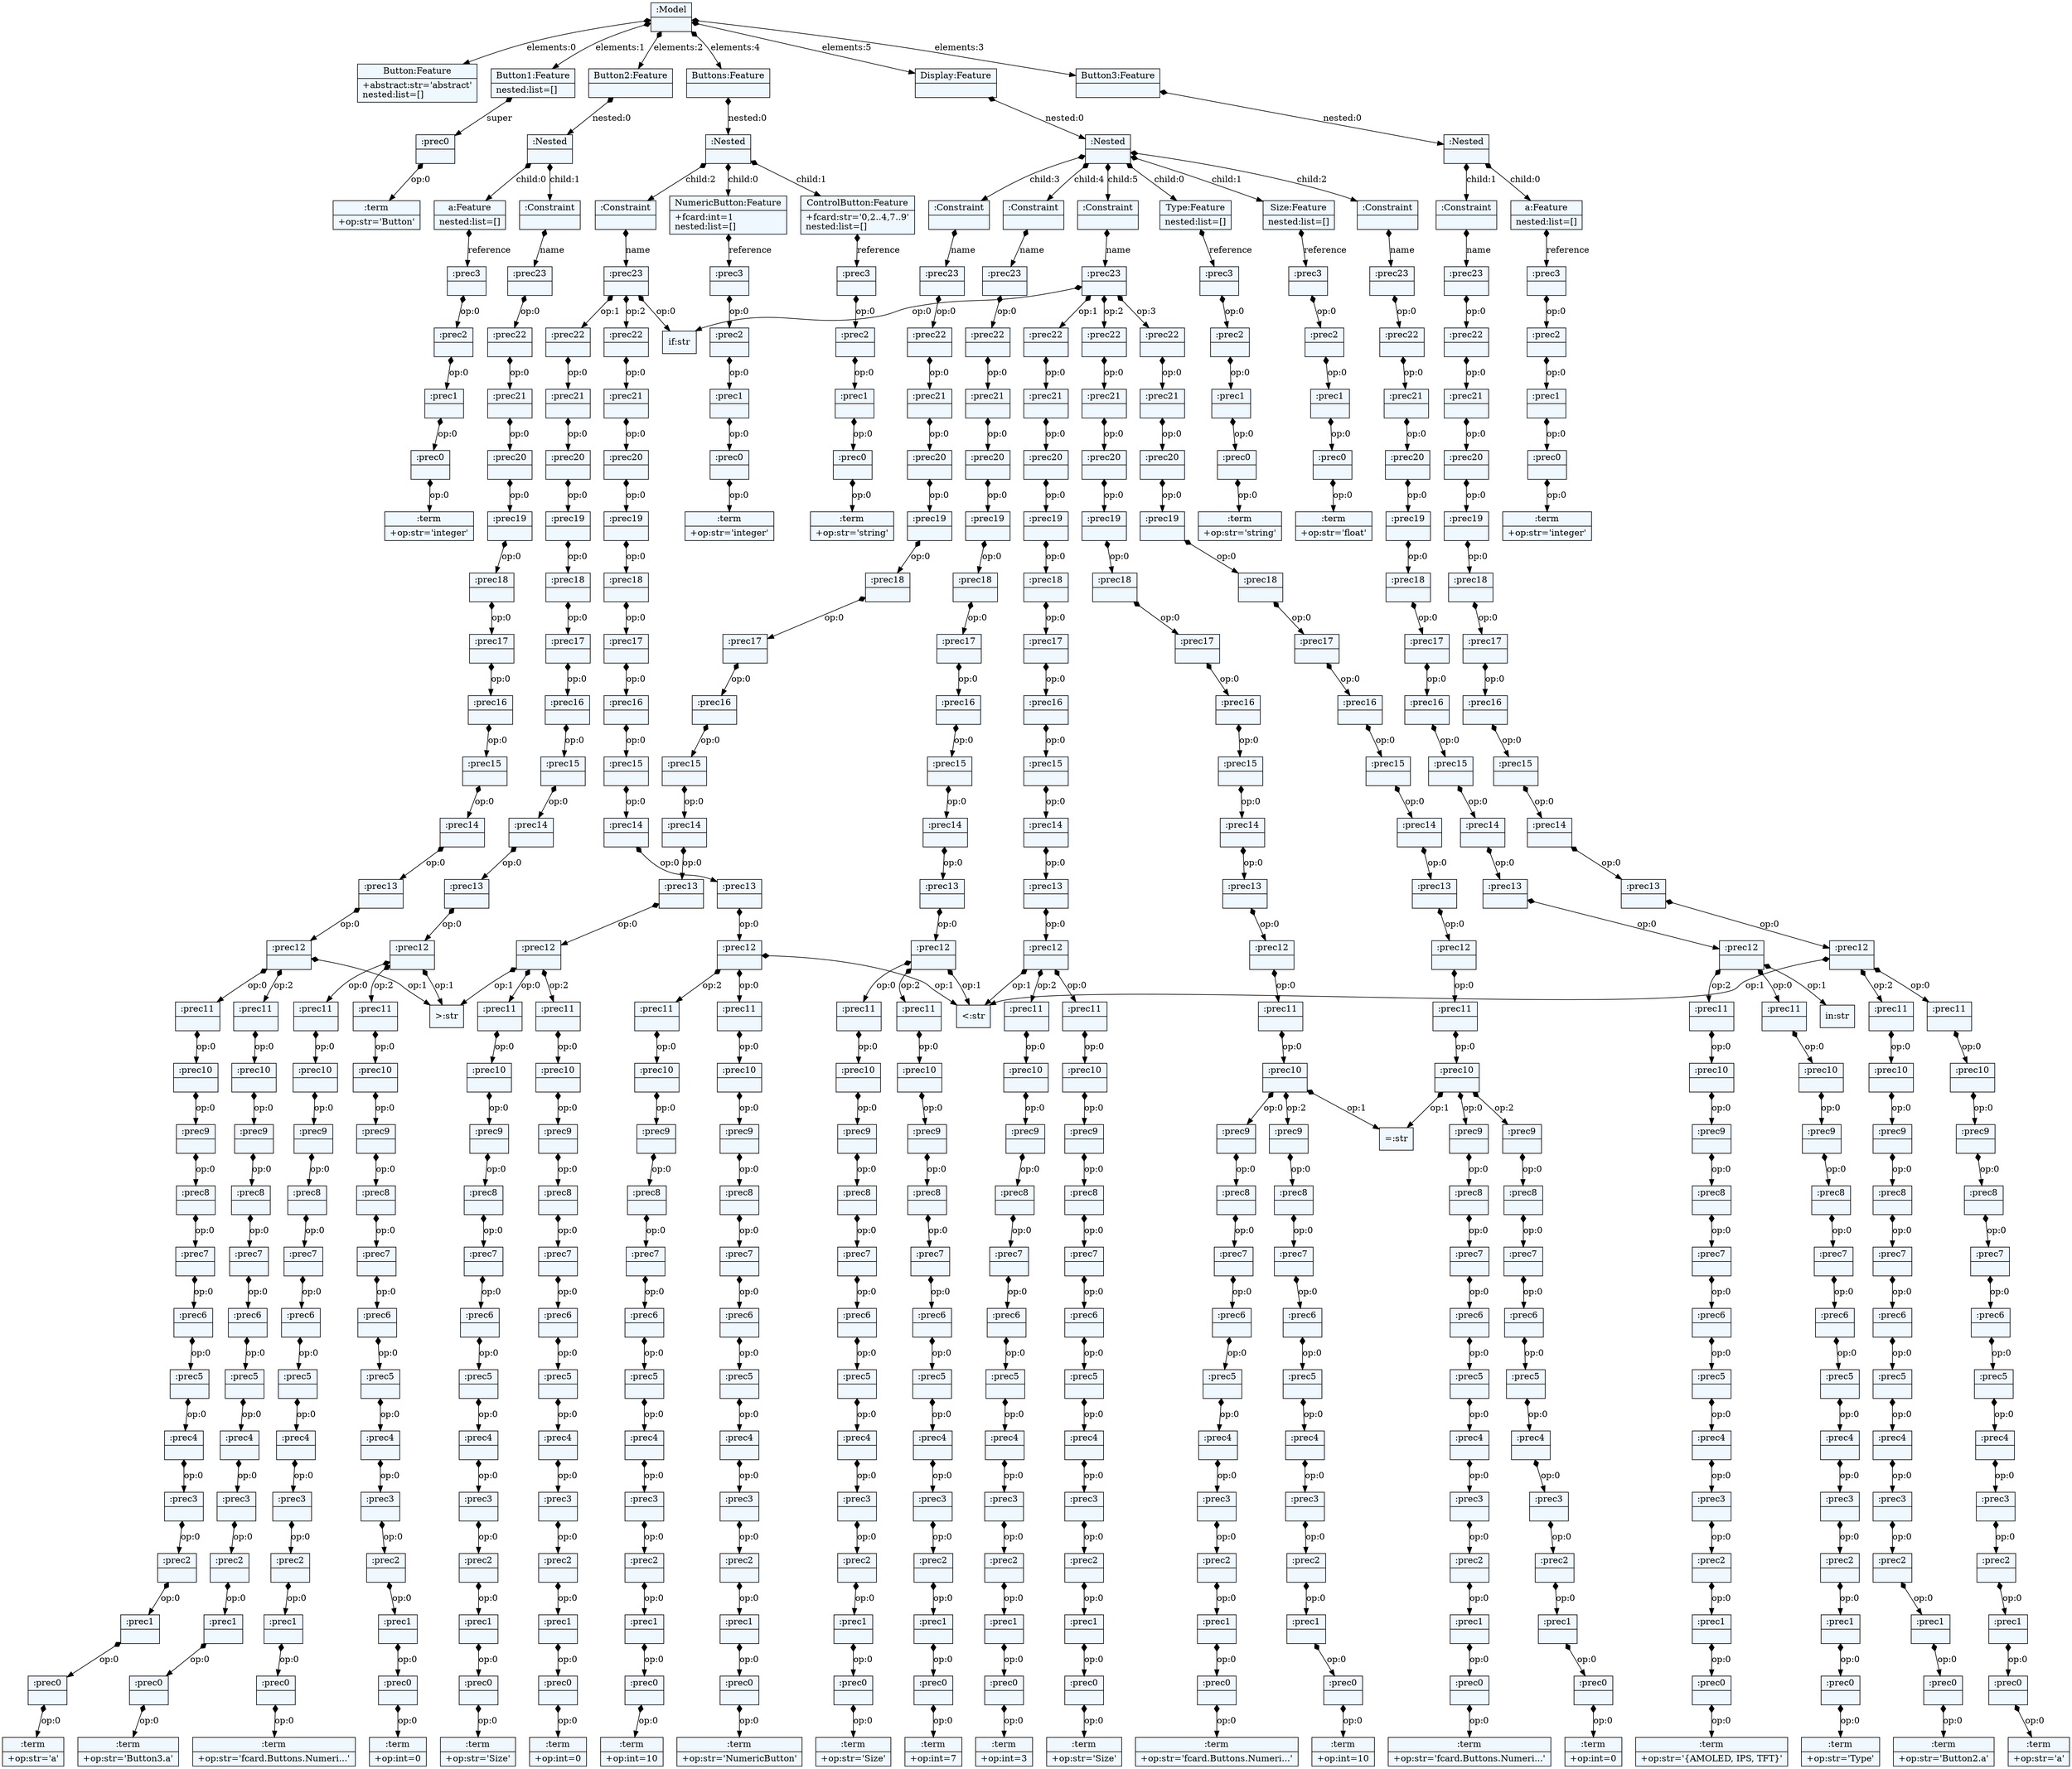 
    digraph textX {
    fontname = "Bitstream Vera Sans"
    fontsize = 8
    node[
        shape=record,
        style=filled,
        fillcolor=aliceblue
    ]
    nodesep = 0.3
    edge[dir=black,arrowtail=empty]


139740123259984 -> 139740123260624 [label="elements:0" arrowtail=diamond dir=both]
139740123260624[label="{Button:Feature|+abstract:str='abstract'\lnested:list=[]\l}"]
139740123259984 -> 139740123259280 [label="elements:1" arrowtail=diamond dir=both]
139740123259280 -> 139740123262480 [label="super" arrowtail=diamond dir=both]
139740123262480 -> 139740123262928 [label="op:0" arrowtail=diamond dir=both]
139740123262928[label="{:term|+op:str='Button'\l}"]
139740123262480[label="{:prec0|}"]
139740123259280[label="{Button1:Feature|nested:list=[]\l}"]
139740123259984 -> 139740123259536 [label="elements:2" arrowtail=diamond dir=both]
139740123259536 -> 139739897199888 [label="nested:0" arrowtail=diamond dir=both]
139739897199888 -> 139739897196816 [label="child:0" arrowtail=diamond dir=both]
139739897196816 -> 139739897198800 [label="reference" arrowtail=diamond dir=both]
139739897198800 -> 139739897198864 [label="op:0" arrowtail=diamond dir=both]
139739897198864 -> 139739897198288 [label="op:0" arrowtail=diamond dir=both]
139739897198288 -> 139739897197712 [label="op:0" arrowtail=diamond dir=both]
139739897197712 -> 139739897199440 [label="op:0" arrowtail=diamond dir=both]
139739897199440[label="{:term|+op:str='integer'\l}"]
139739897197712[label="{:prec0|}"]
139739897198288[label="{:prec1|}"]
139739897198864[label="{:prec2|}"]
139739897198800[label="{:prec3|}"]
139739897196816[label="{a:Feature|nested:list=[]\l}"]
139739897199888 -> 139739897198032 [label="child:1" arrowtail=diamond dir=both]
139739897198032 -> 139739897197136 [label="name" arrowtail=diamond dir=both]
139739897197136 -> 139739897198992 [label="op:0" arrowtail=diamond dir=both]
139739897198992 -> 139739897198736 [label="op:0" arrowtail=diamond dir=both]
139739897198736 -> 139739908279632 [label="op:0" arrowtail=diamond dir=both]
139739908279632 -> 139739908276368 [label="op:0" arrowtail=diamond dir=both]
139739908276368 -> 139740123859088 [label="op:0" arrowtail=diamond dir=both]
139740123859088 -> 139740123858832 [label="op:0" arrowtail=diamond dir=both]
139740123858832 -> 139740123269264 [label="op:0" arrowtail=diamond dir=both]
139740123269264 -> 139739898520976 [label="op:0" arrowtail=diamond dir=both]
139739898520976 -> 139739898889232 [label="op:0" arrowtail=diamond dir=both]
139739898889232 -> 139739897482448 [label="op:0" arrowtail=diamond dir=both]
139739897482448 -> 139739897649296 [label="op:0" arrowtail=diamond dir=both]
139739897649296 -> 139740123386512 [label="op:0" arrowtail=diamond dir=both]
139740123386512 -> 139740122840336 [label="op:0" arrowtail=diamond dir=both]
139740122840336 -> 139740122837968 [label="op:0" arrowtail=diamond dir=both]
139740122837968 -> 139740122840784 [label="op:0" arrowtail=diamond dir=both]
139740122840784 -> 139740123330896 [label="op:0" arrowtail=diamond dir=both]
139740123330896 -> 139739899091472 [label="op:0" arrowtail=diamond dir=both]
139739899091472 -> 139739899089104 [label="op:0" arrowtail=diamond dir=both]
139739899089104 -> 139740123078288 [label="op:0" arrowtail=diamond dir=both]
139740123078288 -> 139740123077840 [label="op:0" arrowtail=diamond dir=both]
139740123077840 -> 139740123076112 [label="op:0" arrowtail=diamond dir=both]
139740123076112 -> 139740123111376 [label="op:0" arrowtail=diamond dir=both]
139740123111376 -> 139740123492432 [label="op:0" arrowtail=diamond dir=both]
139740123492432 -> 139740123493008 [label="op:0" arrowtail=diamond dir=both]
139740123493008[label="{:term|+op:str='a'\l}"]
139740123492432[label="{:prec0|}"]
139740123111376[label="{:prec1|}"]
139740123076112[label="{:prec2|}"]
139740123077840[label="{:prec3|}"]
139740123078288[label="{:prec4|}"]
139739899089104[label="{:prec5|}"]
139739899091472[label="{:prec6|}"]
139740123330896[label="{:prec7|}"]
139740122840784[label="{:prec8|}"]
139740122837968[label="{:prec9|}"]
139740122840336[label="{:prec10|}"]
139740123386512[label="{:prec11|}"]
139739897649296 -> ">:str" [label="op:1" arrowtail=diamond dir=both]
139739897649296 -> 139740123389648 [label="op:2" arrowtail=diamond dir=both]
139740123389648 -> 139740122838736 [label="op:0" arrowtail=diamond dir=both]
139740122838736 -> 139739908308496 [label="op:0" arrowtail=diamond dir=both]
139739908308496 -> 139739898601040 [label="op:0" arrowtail=diamond dir=both]
139739898601040 -> 139739899091024 [label="op:0" arrowtail=diamond dir=both]
139739899091024 -> 139740123075216 [label="op:0" arrowtail=diamond dir=both]
139740123075216 -> 139740123108560 [label="op:0" arrowtail=diamond dir=both]
139740123108560 -> 139740123110672 [label="op:0" arrowtail=diamond dir=both]
139740123110672 -> 139740123493328 [label="op:0" arrowtail=diamond dir=both]
139740123493328 -> 139740123028944 [label="op:0" arrowtail=diamond dir=both]
139740123028944 -> 139740123027600 [label="op:0" arrowtail=diamond dir=both]
139740123027600 -> 139740123448272 [label="op:0" arrowtail=diamond dir=both]
139740123448272 -> 139740123449680 [label="op:0" arrowtail=diamond dir=both]
139740123449680[label="{:term|+op:str='Button3.a'\l}"]
139740123448272[label="{:prec0|}"]
139740123027600[label="{:prec1|}"]
139740123028944[label="{:prec2|}"]
139740123493328[label="{:prec3|}"]
139740123110672[label="{:prec4|}"]
139740123108560[label="{:prec5|}"]
139740123075216[label="{:prec6|}"]
139739899091024[label="{:prec7|}"]
139739898601040[label="{:prec8|}"]
139739908308496[label="{:prec9|}"]
139740122838736[label="{:prec10|}"]
139740123389648[label="{:prec11|}"]
139739897649296[label="{:prec12|}"]
139739897482448[label="{:prec13|}"]
139739898889232[label="{:prec14|}"]
139739898520976[label="{:prec15|}"]
139740123269264[label="{:prec16|}"]
139740123858832[label="{:prec17|}"]
139740123859088[label="{:prec18|}"]
139739908276368[label="{:prec19|}"]
139739908279632[label="{:prec20|}"]
139739897198736[label="{:prec21|}"]
139739897198992[label="{:prec22|}"]
139739897197136[label="{:prec23|}"]
139739897198032[label="{:Constraint|}"]
139739897199888[label="{:Nested|}"]
139740123259536[label="{Button2:Feature|}"]
139740123259984 -> 139740123260880 [label="elements:3" arrowtail=diamond dir=both]
139740123260880 -> 139739908277008 [label="nested:0" arrowtail=diamond dir=both]
139739908277008 -> 139740123859216 [label="child:0" arrowtail=diamond dir=both]
139740123859216 -> 139739898519760 [label="reference" arrowtail=diamond dir=both]
139739898519760 -> 139739898888976 [label="op:0" arrowtail=diamond dir=both]
139739898888976 -> 139739898107984 [label="op:0" arrowtail=diamond dir=both]
139739898107984 -> 139740122837136 [label="op:0" arrowtail=diamond dir=both]
139740122837136 -> 139740122839760 [label="op:0" arrowtail=diamond dir=both]
139740122839760[label="{:term|+op:str='integer'\l}"]
139740122837136[label="{:prec0|}"]
139739898107984[label="{:prec1|}"]
139739898888976[label="{:prec2|}"]
139739898519760[label="{:prec3|}"]
139740123859216[label="{a:Feature|nested:list=[]\l}"]
139739908277008 -> 139740123859664 [label="child:1" arrowtail=diamond dir=both]
139740123859664 -> 139739912587728 [label="name" arrowtail=diamond dir=both]
139739912587728 -> 139739908624208 [label="op:0" arrowtail=diamond dir=both]
139739908624208 -> 139739908307664 [label="op:0" arrowtail=diamond dir=both]
139739908307664 -> 139739899091536 [label="op:0" arrowtail=diamond dir=both]
139739899091536 -> 139740123078160 [label="op:0" arrowtail=diamond dir=both]
139740123078160 -> 139740123075664 [label="op:0" arrowtail=diamond dir=both]
139740123075664 -> 139739897199056 [label="op:0" arrowtail=diamond dir=both]
139739897199056 -> 139739897197456 [label="op:0" arrowtail=diamond dir=both]
139739897197456 -> 139739897200144 [label="op:0" arrowtail=diamond dir=both]
139739897200144 -> 139739897199632 [label="op:0" arrowtail=diamond dir=both]
139739897199632 -> 139740123496272 [label="op:0" arrowtail=diamond dir=both]
139740123496272 -> 139740123026960 [label="op:0" arrowtail=diamond dir=both]
139740123026960 -> 139740123447888 [label="op:0" arrowtail=diamond dir=both]
139740123447888 -> 139740123449488 [label="op:0" arrowtail=diamond dir=both]
139740123449488 -> 139740123450000 [label="op:0" arrowtail=diamond dir=both]
139740123450000 -> 139740123542800 [label="op:0" arrowtail=diamond dir=both]
139740123542800 -> 139740123543376 [label="op:0" arrowtail=diamond dir=both]
139740123543376 -> 139739897424336 [label="op:0" arrowtail=diamond dir=both]
139739897424336 -> 139739898289680 [label="op:0" arrowtail=diamond dir=both]
139739898289680 -> 139740123518160 [label="op:0" arrowtail=diamond dir=both]
139740123518160 -> 139740123520208 [label="op:0" arrowtail=diamond dir=both]
139740123520208 -> 139739897394320 [label="op:0" arrowtail=diamond dir=both]
139739897394320 -> 139739908150672 [label="op:0" arrowtail=diamond dir=both]
139739908150672 -> 139739908152784 [label="op:0" arrowtail=diamond dir=both]
139739908152784 -> 139739896925392 [label="op:0" arrowtail=diamond dir=both]
139739896925392[label="{:term|+op:str='a'\l}"]
139739908152784[label="{:prec0|}"]
139739908150672[label="{:prec1|}"]
139739897394320[label="{:prec2|}"]
139740123520208[label="{:prec3|}"]
139740123518160[label="{:prec4|}"]
139739898289680[label="{:prec5|}"]
139739897424336[label="{:prec6|}"]
139740123543376[label="{:prec7|}"]
139740123542800[label="{:prec8|}"]
139740123450000[label="{:prec9|}"]
139740123449488[label="{:prec10|}"]
139740123447888[label="{:prec11|}"]
139740123026960 -> "<:str" [label="op:1" arrowtail=diamond dir=both]
139740123026960 -> 139740123449040 [label="op:2" arrowtail=diamond dir=both]
139740123449040 -> 139740123449296 [label="op:0" arrowtail=diamond dir=both]
139740123449296 -> 139740123542032 [label="op:0" arrowtail=diamond dir=both]
139740123542032 -> 139739897423824 [label="op:0" arrowtail=diamond dir=both]
139739897423824 -> 139740123519952 [label="op:0" arrowtail=diamond dir=both]
139740123519952 -> 139740123520592 [label="op:0" arrowtail=diamond dir=both]
139740123520592 -> 139739897395920 [label="op:0" arrowtail=diamond dir=both]
139739897395920 -> 139739908150928 [label="op:0" arrowtail=diamond dir=both]
139739908150928 -> 139739896924560 [label="op:0" arrowtail=diamond dir=both]
139739896924560 -> 139739896925584 [label="op:0" arrowtail=diamond dir=both]
139739896925584 -> 139739896924304 [label="op:0" arrowtail=diamond dir=both]
139739896924304 -> 139739896922512 [label="op:0" arrowtail=diamond dir=both]
139739896922512 -> 139740123736976 [label="op:0" arrowtail=diamond dir=both]
139740123736976[label="{:term|+op:str='Button2.a'\l}"]
139739896922512[label="{:prec0|}"]
139739896924304[label="{:prec1|}"]
139739896925584[label="{:prec2|}"]
139739896924560[label="{:prec3|}"]
139739908150928[label="{:prec4|}"]
139739897395920[label="{:prec5|}"]
139740123520592[label="{:prec6|}"]
139740123519952[label="{:prec7|}"]
139739897423824[label="{:prec8|}"]
139740123542032[label="{:prec9|}"]
139740123449296[label="{:prec10|}"]
139740123449040[label="{:prec11|}"]
139740123026960[label="{:prec12|}"]
139740123496272[label="{:prec13|}"]
139739897199632[label="{:prec14|}"]
139739897200144[label="{:prec15|}"]
139739897197456[label="{:prec16|}"]
139739897199056[label="{:prec17|}"]
139740123075664[label="{:prec18|}"]
139740123078160[label="{:prec19|}"]
139739899091536[label="{:prec20|}"]
139739908307664[label="{:prec21|}"]
139739908624208[label="{:prec22|}"]
139739912587728[label="{:prec23|}"]
139740123859664[label="{:Constraint|}"]
139739908277008[label="{:Nested|}"]
139740123260880[label="{Button3:Feature|}"]
139740123259984 -> 139739908277456 [label="elements:4" arrowtail=diamond dir=both]
139739908277456 -> 139740123860624 [label="nested:0" arrowtail=diamond dir=both]
139740123860624 -> 139739897479952 [label="child:0" arrowtail=diamond dir=both]
139739897479952 -> 139739897378576 [label="reference" arrowtail=diamond dir=both]
139739897378576 -> 139739908912912 [label="op:0" arrowtail=diamond dir=both]
139739908912912 -> 139740123108432 [label="op:0" arrowtail=diamond dir=both]
139740123108432 -> 139739897199568 [label="op:0" arrowtail=diamond dir=both]
139739897199568 -> 139739897200080 [label="op:0" arrowtail=diamond dir=both]
139739897200080[label="{:term|+op:str='integer'\l}"]
139739897199568[label="{:prec0|}"]
139740123108432[label="{:prec1|}"]
139739908912912[label="{:prec2|}"]
139739897378576[label="{:prec3|}"]
139739897479952[label="{NumericButton:Feature|+fcard:int=1\lnested:list=[]\l}"]
139740123860624 -> 139740122840912 [label="child:1" arrowtail=diamond dir=both]
139740122840912 -> 139740123074768 [label="reference" arrowtail=diamond dir=both]
139740123074768 -> 139740123331792 [label="op:0" arrowtail=diamond dir=both]
139740123331792 -> 139739897200208 [label="op:0" arrowtail=diamond dir=both]
139739897200208 -> 139739897198224 [label="op:0" arrowtail=diamond dir=both]
139739897198224 -> 139740123495312 [label="op:0" arrowtail=diamond dir=both]
139740123495312[label="{:term|+op:str='string'\l}"]
139739897198224[label="{:prec0|}"]
139739897200208[label="{:prec1|}"]
139740123331792[label="{:prec2|}"]
139740123074768[label="{:prec3|}"]
139740122840912[label="{ControlButton:Feature|+fcard:str='0,2..4,7..9'\lnested:list=[]\l}"]
139740123860624 -> 139740122839632 [label="child:2" arrowtail=diamond dir=both]
139740122839632 -> 139739897199184 [label="name" arrowtail=diamond dir=both]
139739897199184 -> "if:str" [label="op:0" arrowtail=diamond dir=both]
139739897199184 -> 139740123026512 [label="op:1" arrowtail=diamond dir=both]
139740123026512 -> 139740123449232 [label="op:0" arrowtail=diamond dir=both]
139740123449232 -> 139740123541712 [label="op:0" arrowtail=diamond dir=both]
139740123541712 -> 139740123545104 [label="op:0" arrowtail=diamond dir=both]
139740123545104 -> 139740123517520 [label="op:0" arrowtail=diamond dir=both]
139740123517520 -> 139740123823248 [label="op:0" arrowtail=diamond dir=both]
139740123823248 -> 139739908152400 [label="op:0" arrowtail=diamond dir=both]
139739908152400 -> 139739896925072 [label="op:0" arrowtail=diamond dir=both]
139739896925072 -> 139739896923536 [label="op:0" arrowtail=diamond dir=both]
139739896923536 -> 139740123735184 [label="op:0" arrowtail=diamond dir=both]
139740123735184 -> 139740123737808 [label="op:0" arrowtail=diamond dir=both]
139740123737808 -> 139740123737296 [label="op:0" arrowtail=diamond dir=both]
139740123737296 -> 139740123737488 [label="op:0" arrowtail=diamond dir=both]
139740123737488 -> 139739897459152 [label="op:0" arrowtail=diamond dir=both]
139739897459152 -> 139739897217680 [label="op:0" arrowtail=diamond dir=both]
139739897217680 -> 139739897220496 [label="op:0" arrowtail=diamond dir=both]
139739897220496 -> 139739897218768 [label="op:0" arrowtail=diamond dir=both]
139739897218768 -> 139739897218320 [label="op:0" arrowtail=diamond dir=both]
139739897218320 -> 139740123438224 [label="op:0" arrowtail=diamond dir=both]
139740123438224 -> 139740123438928 [label="op:0" arrowtail=diamond dir=both]
139740123438928 -> 139740123435088 [label="op:0" arrowtail=diamond dir=both]
139740123435088 -> 139740123435344 [label="op:0" arrowtail=diamond dir=both]
139740123435344 -> 139739897282448 [label="op:0" arrowtail=diamond dir=both]
139739897282448 -> 139739897281168 [label="op:0" arrowtail=diamond dir=both]
139739897281168[label="{:term|+op:str='fcard.Buttons.Numeri...'\l}"]
139739897282448[label="{:prec0|}"]
139740123435344[label="{:prec1|}"]
139740123435088[label="{:prec2|}"]
139740123438928[label="{:prec3|}"]
139740123438224[label="{:prec4|}"]
139739897218320[label="{:prec5|}"]
139739897218768[label="{:prec6|}"]
139739897220496[label="{:prec7|}"]
139739897217680[label="{:prec8|}"]
139739897459152[label="{:prec9|}"]
139740123737488[label="{:prec10|}"]
139740123737296[label="{:prec11|}"]
139740123737808 -> ">:str" [label="op:1" arrowtail=diamond dir=both]
139740123737808 -> 139740123738064 [label="op:2" arrowtail=diamond dir=both]
139740123738064 -> 139739897461648 [label="op:0" arrowtail=diamond dir=both]
139739897461648 -> 139739897218256 [label="op:0" arrowtail=diamond dir=both]
139739897218256 -> 139739897219984 [label="op:0" arrowtail=diamond dir=both]
139739897219984 -> 139739897219792 [label="op:0" arrowtail=diamond dir=both]
139739897219792 -> 139740123437904 [label="op:0" arrowtail=diamond dir=both]
139740123437904 -> 139740123438544 [label="op:0" arrowtail=diamond dir=both]
139740123438544 -> 139740122851472 [label="op:0" arrowtail=diamond dir=both]
139740122851472 -> 139739897281488 [label="op:0" arrowtail=diamond dir=both]
139739897281488 -> 139740123247184 [label="op:0" arrowtail=diamond dir=both]
139740123247184 -> 139740123248208 [label="op:0" arrowtail=diamond dir=both]
139740123248208 -> 139739897135248 [label="op:0" arrowtail=diamond dir=both]
139739897135248 -> 139739897135696 [label="op:0" arrowtail=diamond dir=both]
139739897135696[label="{:term|+op:int=0\l}"]
139739897135248[label="{:prec0|}"]
139740123248208[label="{:prec1|}"]
139740123247184[label="{:prec2|}"]
139739897281488[label="{:prec3|}"]
139740122851472[label="{:prec4|}"]
139740123438544[label="{:prec5|}"]
139740123437904[label="{:prec6|}"]
139739897219792[label="{:prec7|}"]
139739897219984[label="{:prec8|}"]
139739897218256[label="{:prec9|}"]
139739897461648[label="{:prec10|}"]
139740123738064[label="{:prec11|}"]
139740123737808[label="{:prec12|}"]
139740123735184[label="{:prec13|}"]
139739896923536[label="{:prec14|}"]
139739896925072[label="{:prec15|}"]
139739908152400[label="{:prec16|}"]
139740123823248[label="{:prec17|}"]
139740123517520[label="{:prec18|}"]
139740123545104[label="{:prec19|}"]
139740123541712[label="{:prec20|}"]
139740123449232[label="{:prec21|}"]
139740123026512[label="{:prec22|}"]
139739897199184 -> 139739899090768 [label="op:2" arrowtail=diamond dir=both]
139739899090768 -> 139740123544464 [label="op:0" arrowtail=diamond dir=both]
139740123544464 -> 139739898288912 [label="op:0" arrowtail=diamond dir=both]
139739898288912 -> 139739908149840 [label="op:0" arrowtail=diamond dir=both]
139739908149840 -> 139739896922640 [label="op:0" arrowtail=diamond dir=both]
139739896922640 -> 139739896924368 [label="op:0" arrowtail=diamond dir=both]
139739896924368 -> 139740123735440 [label="op:0" arrowtail=diamond dir=both]
139740123735440 -> 139740123737424 [label="op:0" arrowtail=diamond dir=both]
139740123737424 -> 139739897462352 [label="op:0" arrowtail=diamond dir=both]
139739897462352 -> 139739897220304 [label="op:0" arrowtail=diamond dir=both]
139739897220304 -> 139740123437968 [label="op:0" arrowtail=diamond dir=both]
139740123437968 -> 139740123437840 [label="op:0" arrowtail=diamond dir=both]
139740123437840 -> 139739897280976 [label="op:0" arrowtail=diamond dir=both]
139739897280976 -> 139739897278544 [label="op:0" arrowtail=diamond dir=both]
139739897278544 -> 139740123250000 [label="op:0" arrowtail=diamond dir=both]
139740123250000 -> 139739897135632 [label="op:0" arrowtail=diamond dir=both]
139739897135632 -> 139739897135952 [label="op:0" arrowtail=diamond dir=both]
139739897135952 -> 139739897136080 [label="op:0" arrowtail=diamond dir=both]
139739897136080 -> 139739897136272 [label="op:0" arrowtail=diamond dir=both]
139739897136272 -> 139739897136464 [label="op:0" arrowtail=diamond dir=both]
139739897136464 -> 139739897136656 [label="op:0" arrowtail=diamond dir=both]
139739897136656 -> 139739897136848 [label="op:0" arrowtail=diamond dir=both]
139739897136848 -> 139739897137040 [label="op:0" arrowtail=diamond dir=both]
139739897137040 -> 139739897137232 [label="op:0" arrowtail=diamond dir=both]
139739897137232[label="{:term|+op:str='NumericButton'\l}"]
139739897137040[label="{:prec0|}"]
139739897136848[label="{:prec1|}"]
139739897136656[label="{:prec2|}"]
139739897136464[label="{:prec3|}"]
139739897136272[label="{:prec4|}"]
139739897136080[label="{:prec5|}"]
139739897135952[label="{:prec6|}"]
139739897135632[label="{:prec7|}"]
139740123250000[label="{:prec8|}"]
139739897278544[label="{:prec9|}"]
139739897280976[label="{:prec10|}"]
139740123437840[label="{:prec11|}"]
139740123437968 -> "<:str" [label="op:1" arrowtail=diamond dir=both]
139740123437968 -> 139740122852240 [label="op:2" arrowtail=diamond dir=both]
139740122852240 -> 139739897280912 [label="op:0" arrowtail=diamond dir=both]
139739897280912 -> 139740123250384 [label="op:0" arrowtail=diamond dir=both]
139740123250384 -> 139739897135824 [label="op:0" arrowtail=diamond dir=both]
139739897135824 -> 139739897136144 [label="op:0" arrowtail=diamond dir=both]
139739897136144 -> 139739897136400 [label="op:0" arrowtail=diamond dir=both]
139739897136400 -> 139739897136720 [label="op:0" arrowtail=diamond dir=both]
139739897136720 -> 139739897136976 [label="op:0" arrowtail=diamond dir=both]
139739897136976 -> 139739897137296 [label="op:0" arrowtail=diamond dir=both]
139739897137296 -> 139739897137424 [label="op:0" arrowtail=diamond dir=both]
139739897137424 -> 139739897137680 [label="op:0" arrowtail=diamond dir=both]
139739897137680 -> 139739897137872 [label="op:0" arrowtail=diamond dir=both]
139739897137872 -> 139739897138064 [label="op:0" arrowtail=diamond dir=both]
139739897138064[label="{:term|+op:int=10\l}"]
139739897137872[label="{:prec0|}"]
139739897137680[label="{:prec1|}"]
139739897137424[label="{:prec2|}"]
139739897137296[label="{:prec3|}"]
139739897136976[label="{:prec4|}"]
139739897136720[label="{:prec5|}"]
139739897136400[label="{:prec6|}"]
139739897136144[label="{:prec7|}"]
139739897135824[label="{:prec8|}"]
139740123250384[label="{:prec9|}"]
139739897280912[label="{:prec10|}"]
139740122852240[label="{:prec11|}"]
139740123437968[label="{:prec12|}"]
139739897220304[label="{:prec13|}"]
139739897462352[label="{:prec14|}"]
139740123737424[label="{:prec15|}"]
139740123735440[label="{:prec16|}"]
139739896924368[label="{:prec17|}"]
139739896922640[label="{:prec18|}"]
139739908149840[label="{:prec19|}"]
139739898288912[label="{:prec20|}"]
139740123544464[label="{:prec21|}"]
139739899090768[label="{:prec22|}"]
139739897199184[label="{:prec23|}"]
139740122839632[label="{:Constraint|}"]
139740123860624[label="{:Nested|}"]
139739908277456[label="{Buttons:Feature|}"]
139740123259984 -> 139740123261392 [label="elements:5" arrowtail=diamond dir=both]
139740123261392 -> 139740123857616 [label="nested:0" arrowtail=diamond dir=both]
139740123857616 -> 139740123448912 [label="child:0" arrowtail=diamond dir=both]
139740123448912 -> 139739898287760 [label="reference" arrowtail=diamond dir=both]
139739898287760 -> 139739908152336 [label="op:0" arrowtail=diamond dir=both]
139739908152336 -> 139739896925136 [label="op:0" arrowtail=diamond dir=both]
139739896925136 -> 139740123735952 [label="op:0" arrowtail=diamond dir=both]
139740123735952 -> 139739897459088 [label="op:0" arrowtail=diamond dir=both]
139739897459088[label="{:term|+op:str='string'\l}"]
139740123735952[label="{:prec0|}"]
139739896925136[label="{:prec1|}"]
139739908152336[label="{:prec2|}"]
139739898287760[label="{:prec3|}"]
139740123448912[label="{Type:Feature|nested:list=[]\l}"]
139740123857616 -> 139740123450704 [label="child:1" arrowtail=diamond dir=both]
139740123450704 -> 139740123495568 [label="reference" arrowtail=diamond dir=both]
139740123495568 -> 139739896922384 [label="op:0" arrowtail=diamond dir=both]
139739896922384 -> 139740123519824 [label="op:0" arrowtail=diamond dir=both]
139740123519824 -> 139739897220176 [label="op:0" arrowtail=diamond dir=both]
139739897220176 -> 139740123438160 [label="op:0" arrowtail=diamond dir=both]
139740123438160[label="{:term|+op:str='float'\l}"]
139739897220176[label="{:prec0|}"]
139740123519824[label="{:prec1|}"]
139739896922384[label="{:prec2|}"]
139740123495568[label="{:prec3|}"]
139740123450704[label="{Size:Feature|nested:list=[]\l}"]
139740123857616 -> 139740123542544 [label="child:2" arrowtail=diamond dir=both]
139740123542544 -> 139739896922768 [label="name" arrowtail=diamond dir=both]
139739896922768 -> 139739897219408 [label="op:0" arrowtail=diamond dir=both]
139739897219408 -> 139740123820880 [label="op:0" arrowtail=diamond dir=both]
139740123820880 -> 139739897279184 [label="op:0" arrowtail=diamond dir=both]
139739897279184 -> 139739897135568 [label="op:0" arrowtail=diamond dir=both]
139739897135568 -> 139739897136016 [label="op:0" arrowtail=diamond dir=both]
139739897136016 -> 139739897136528 [label="op:0" arrowtail=diamond dir=both]
139739897136528 -> 139739897136912 [label="op:0" arrowtail=diamond dir=both]
139739897136912 -> 139739897137360 [label="op:0" arrowtail=diamond dir=both]
139739897137360 -> 139739897137616 [label="op:0" arrowtail=diamond dir=both]
139739897137616 -> 139739897137936 [label="op:0" arrowtail=diamond dir=both]
139739897137936 -> 139739897138192 [label="op:0" arrowtail=diamond dir=both]
139739897138192 -> 139739897138384 [label="op:0" arrowtail=diamond dir=both]
139739897138384 -> 139739897138576 [label="op:0" arrowtail=diamond dir=both]
139739897138576 -> 139739897138768 [label="op:0" arrowtail=diamond dir=both]
139739897138768 -> 139739897138960 [label="op:0" arrowtail=diamond dir=both]
139739897138960 -> 139739897139152 [label="op:0" arrowtail=diamond dir=both]
139739897139152 -> 139739896869072 [label="op:0" arrowtail=diamond dir=both]
139739896869072 -> 139739896869264 [label="op:0" arrowtail=diamond dir=both]
139739896869264 -> 139739896869456 [label="op:0" arrowtail=diamond dir=both]
139739896869456 -> 139739896869648 [label="op:0" arrowtail=diamond dir=both]
139739896869648 -> 139739896869840 [label="op:0" arrowtail=diamond dir=both]
139739896869840 -> 139739896870032 [label="op:0" arrowtail=diamond dir=both]
139739896870032 -> 139739896870224 [label="op:0" arrowtail=diamond dir=both]
139739896870224 -> 139739896870416 [label="op:0" arrowtail=diamond dir=both]
139739896870416[label="{:term|+op:str='Type'\l}"]
139739896870224[label="{:prec0|}"]
139739896870032[label="{:prec1|}"]
139739896869840[label="{:prec2|}"]
139739896869648[label="{:prec3|}"]
139739896869456[label="{:prec4|}"]
139739896869264[label="{:prec5|}"]
139739896869072[label="{:prec6|}"]
139739897139152[label="{:prec7|}"]
139739897138960[label="{:prec8|}"]
139739897138768[label="{:prec9|}"]
139739897138576[label="{:prec10|}"]
139739897138384[label="{:prec11|}"]
139739897138192 -> "in:str" [label="op:1" arrowtail=diamond dir=both]
139739897138192 -> 139739897138512 [label="op:2" arrowtail=diamond dir=both]
139739897138512 -> 139739897138704 [label="op:0" arrowtail=diamond dir=both]
139739897138704 -> 139739897139024 [label="op:0" arrowtail=diamond dir=both]
139739897139024 -> 139739896869008 [label="op:0" arrowtail=diamond dir=both]
139739896869008 -> 139739896869328 [label="op:0" arrowtail=diamond dir=both]
139739896869328 -> 139739896869584 [label="op:0" arrowtail=diamond dir=both]
139739896869584 -> 139739896869904 [label="op:0" arrowtail=diamond dir=both]
139739896869904 -> 139739896870160 [label="op:0" arrowtail=diamond dir=both]
139739896870160 -> 139739896870480 [label="op:0" arrowtail=diamond dir=both]
139739896870480 -> 139739896870608 [label="op:0" arrowtail=diamond dir=both]
139739896870608 -> 139739896870864 [label="op:0" arrowtail=diamond dir=both]
139739896870864 -> 139739896871056 [label="op:0" arrowtail=diamond dir=both]
139739896871056 -> 139739896871248 [label="op:0" arrowtail=diamond dir=both]
139739896871248[label="{:term|+op:str='\{AMOLED, IPS, TFT\}'\l}"]
139739896871056[label="{:prec0|}"]
139739896870864[label="{:prec1|}"]
139739896870608[label="{:prec2|}"]
139739896870480[label="{:prec3|}"]
139739896870160[label="{:prec4|}"]
139739896869904[label="{:prec5|}"]
139739896869584[label="{:prec6|}"]
139739896869328[label="{:prec7|}"]
139739896869008[label="{:prec8|}"]
139739897139024[label="{:prec9|}"]
139739897138704[label="{:prec10|}"]
139739897138512[label="{:prec11|}"]
139739897138192[label="{:prec12|}"]
139739897137936[label="{:prec13|}"]
139739897137616[label="{:prec14|}"]
139739897137360[label="{:prec15|}"]
139739897136912[label="{:prec16|}"]
139739897136528[label="{:prec17|}"]
139739897136016[label="{:prec18|}"]
139739897135568[label="{:prec19|}"]
139739897279184[label="{:prec20|}"]
139740123820880[label="{:prec21|}"]
139739897219408[label="{:prec22|}"]
139739896922768[label="{:prec23|}"]
139740123542544[label="{:Constraint|}"]
139740123857616 -> 139739896925904 [label="child:3" arrowtail=diamond dir=both]
139739896925904 -> 139740123735760 [label="name" arrowtail=diamond dir=both]
139740123735760 -> 139740123437072 [label="op:0" arrowtail=diamond dir=both]
139740123437072 -> 139740123247120 [label="op:0" arrowtail=diamond dir=both]
139740123247120 -> 139739897136208 [label="op:0" arrowtail=diamond dir=both]
139739897136208 -> 139739897136784 [label="op:0" arrowtail=diamond dir=both]
139739897136784 -> 139739897137488 [label="op:0" arrowtail=diamond dir=both]
139739897137488 -> 139739897137808 [label="op:0" arrowtail=diamond dir=both]
139739897137808 -> 139739897138320 [label="op:0" arrowtail=diamond dir=both]
139739897138320 -> 139739897138640 [label="op:0" arrowtail=diamond dir=both]
139739897138640 -> 139739897139088 [label="op:0" arrowtail=diamond dir=both]
139739897139088 -> 139739896869200 [label="op:0" arrowtail=diamond dir=both]
139739896869200 -> 139739896869712 [label="op:0" arrowtail=diamond dir=both]
139739896869712 -> 139739896870096 [label="op:0" arrowtail=diamond dir=both]
139739896870096 -> 139739896870544 [label="op:0" arrowtail=diamond dir=both]
139739896870544 -> 139739896870800 [label="op:0" arrowtail=diamond dir=both]
139739896870800 -> 139739896871120 [label="op:0" arrowtail=diamond dir=both]
139739896871120 -> 139739896871376 [label="op:0" arrowtail=diamond dir=both]
139739896871376 -> 139739896871568 [label="op:0" arrowtail=diamond dir=both]
139739896871568 -> 139739896871760 [label="op:0" arrowtail=diamond dir=both]
139739896871760 -> 139739896871952 [label="op:0" arrowtail=diamond dir=both]
139739896871952 -> 139739896872144 [label="op:0" arrowtail=diamond dir=both]
139739896872144 -> 139739896872336 [label="op:0" arrowtail=diamond dir=both]
139739896872336 -> 139739896872528 [label="op:0" arrowtail=diamond dir=both]
139739896872528 -> 139739896872720 [label="op:0" arrowtail=diamond dir=both]
139739896872720 -> 139739896872912 [label="op:0" arrowtail=diamond dir=both]
139739896872912[label="{:term|+op:str='Size'\l}"]
139739896872720[label="{:prec0|}"]
139739896872528[label="{:prec1|}"]
139739896872336[label="{:prec2|}"]
139739896872144[label="{:prec3|}"]
139739896871952[label="{:prec4|}"]
139739896871760[label="{:prec5|}"]
139739896871568[label="{:prec6|}"]
139739896871376[label="{:prec7|}"]
139739896871120[label="{:prec8|}"]
139739896870800[label="{:prec9|}"]
139739896870544[label="{:prec10|}"]
139739896870096[label="{:prec11|}"]
139739896869712 -> ">:str" [label="op:1" arrowtail=diamond dir=both]
139739896869712 -> 139739896870352 [label="op:2" arrowtail=diamond dir=both]
139739896870352 -> 139739896870736 [label="op:0" arrowtail=diamond dir=both]
139739896870736 -> 139739896871184 [label="op:0" arrowtail=diamond dir=both]
139739896871184 -> 139739896871440 [label="op:0" arrowtail=diamond dir=both]
139739896871440 -> 139739896871824 [label="op:0" arrowtail=diamond dir=both]
139739896871824 -> 139739896872080 [label="op:0" arrowtail=diamond dir=both]
139739896872080 -> 139739896872400 [label="op:0" arrowtail=diamond dir=both]
139739896872400 -> 139739896872656 [label="op:0" arrowtail=diamond dir=both]
139739896872656 -> 139739896819792 [label="op:0" arrowtail=diamond dir=both]
139739896819792 -> 139739896819920 [label="op:0" arrowtail=diamond dir=both]
139739896819920 -> 139739896820176 [label="op:0" arrowtail=diamond dir=both]
139739896820176 -> 139739896820368 [label="op:0" arrowtail=diamond dir=both]
139739896820368 -> 139739896820560 [label="op:0" arrowtail=diamond dir=both]
139739896820560[label="{:term|+op:int=0\l}"]
139739896820368[label="{:prec0|}"]
139739896820176[label="{:prec1|}"]
139739896819920[label="{:prec2|}"]
139739896819792[label="{:prec3|}"]
139739896872656[label="{:prec4|}"]
139739896872400[label="{:prec5|}"]
139739896872080[label="{:prec6|}"]
139739896871824[label="{:prec7|}"]
139739896871440[label="{:prec8|}"]
139739896871184[label="{:prec9|}"]
139739896870736[label="{:prec10|}"]
139739896870352[label="{:prec11|}"]
139739896869712[label="{:prec12|}"]
139739896869200[label="{:prec13|}"]
139739897139088[label="{:prec14|}"]
139739897138640[label="{:prec15|}"]
139739897138320[label="{:prec16|}"]
139739897137808[label="{:prec17|}"]
139739897137488[label="{:prec18|}"]
139739897136784[label="{:prec19|}"]
139739897136208[label="{:prec20|}"]
139740123247120[label="{:prec21|}"]
139740123437072[label="{:prec22|}"]
139740123735760[label="{:prec23|}"]
139739896925904[label="{:Constraint|}"]
139740123857616 -> 139740123250320 [label="child:4" arrowtail=diamond dir=both]
139740123250320 -> 139739897218448 [label="name" arrowtail=diamond dir=both]
139739897218448 -> 139739897135760 [label="op:0" arrowtail=diamond dir=both]
139739897135760 -> 139739897136592 [label="op:0" arrowtail=diamond dir=both]
139739897136592 -> 139739897137552 [label="op:0" arrowtail=diamond dir=both]
139739897137552 -> 139739897138128 [label="op:0" arrowtail=diamond dir=both]
139739897138128 -> 139739897138832 [label="op:0" arrowtail=diamond dir=both]
139739897138832 -> 139739896869136 [label="op:0" arrowtail=diamond dir=both]
139739896869136 -> 139739896869776 [label="op:0" arrowtail=diamond dir=both]
139739896869776 -> 139739896870672 [label="op:0" arrowtail=diamond dir=both]
139739896870672 -> 139739896871312 [label="op:0" arrowtail=diamond dir=both]
139739896871312 -> 139739896871696 [label="op:0" arrowtail=diamond dir=both]
139739896871696 -> 139739896872208 [label="op:0" arrowtail=diamond dir=both]
139739896872208 -> 139739896872592 [label="op:0" arrowtail=diamond dir=both]
139739896872592 -> 139739896819856 [label="op:0" arrowtail=diamond dir=both]
139739896819856 -> 139739896820112 [label="op:0" arrowtail=diamond dir=both]
139739896820112 -> 139739896820432 [label="op:0" arrowtail=diamond dir=both]
139739896820432 -> 139739896820688 [label="op:0" arrowtail=diamond dir=both]
139739896820688 -> 139739896820880 [label="op:0" arrowtail=diamond dir=both]
139739896820880 -> 139739896821072 [label="op:0" arrowtail=diamond dir=both]
139739896821072 -> 139739896821264 [label="op:0" arrowtail=diamond dir=both]
139739896821264 -> 139739896821456 [label="op:0" arrowtail=diamond dir=both]
139739896821456 -> 139739896821648 [label="op:0" arrowtail=diamond dir=both]
139739896821648 -> 139739896821840 [label="op:0" arrowtail=diamond dir=both]
139739896821840 -> 139739896822032 [label="op:0" arrowtail=diamond dir=both]
139739896822032 -> 139739896822224 [label="op:0" arrowtail=diamond dir=both]
139739896822224[label="{:term|+op:str='Size'\l}"]
139739896822032[label="{:prec0|}"]
139739896821840[label="{:prec1|}"]
139739896821648[label="{:prec2|}"]
139739896821456[label="{:prec3|}"]
139739896821264[label="{:prec4|}"]
139739896821072[label="{:prec5|}"]
139739896820880[label="{:prec6|}"]
139739896820688[label="{:prec7|}"]
139739896820432[label="{:prec8|}"]
139739896820112[label="{:prec9|}"]
139739896819856[label="{:prec10|}"]
139739896872592[label="{:prec11|}"]
139739896872208 -> "<:str" [label="op:1" arrowtail=diamond dir=both]
139739896872208 -> 139739896872848 [label="op:2" arrowtail=diamond dir=both]
139739896872848 -> 139739896820048 [label="op:0" arrowtail=diamond dir=both]
139739896820048 -> 139739896820496 [label="op:0" arrowtail=diamond dir=both]
139739896820496 -> 139739896820752 [label="op:0" arrowtail=diamond dir=both]
139739896820752 -> 139739896821136 [label="op:0" arrowtail=diamond dir=both]
139739896821136 -> 139739896821392 [label="op:0" arrowtail=diamond dir=both]
139739896821392 -> 139739896821712 [label="op:0" arrowtail=diamond dir=both]
139739896821712 -> 139739896821968 [label="op:0" arrowtail=diamond dir=both]
139739896821968 -> 139739896822288 [label="op:0" arrowtail=diamond dir=both]
139739896822288 -> 139739896822416 [label="op:0" arrowtail=diamond dir=both]
139739896822416 -> 139739896822672 [label="op:0" arrowtail=diamond dir=both]
139739896822672 -> 139739896822864 [label="op:0" arrowtail=diamond dir=both]
139739896822864 -> 139739896823056 [label="op:0" arrowtail=diamond dir=both]
139739896823056[label="{:term|+op:int=7\l}"]
139739896822864[label="{:prec0|}"]
139739896822672[label="{:prec1|}"]
139739896822416[label="{:prec2|}"]
139739896822288[label="{:prec3|}"]
139739896821968[label="{:prec4|}"]
139739896821712[label="{:prec5|}"]
139739896821392[label="{:prec6|}"]
139739896821136[label="{:prec7|}"]
139739896820752[label="{:prec8|}"]
139739896820496[label="{:prec9|}"]
139739896820048[label="{:prec10|}"]
139739896872848[label="{:prec11|}"]
139739896872208[label="{:prec12|}"]
139739896871696[label="{:prec13|}"]
139739896871312[label="{:prec14|}"]
139739896870672[label="{:prec15|}"]
139739896869776[label="{:prec16|}"]
139739896869136[label="{:prec17|}"]
139739897138832[label="{:prec18|}"]
139739897138128[label="{:prec19|}"]
139739897137552[label="{:prec20|}"]
139739897136592[label="{:prec21|}"]
139739897135760[label="{:prec22|}"]
139739897218448[label="{:prec23|}"]
139740123250320[label="{:Constraint|}"]
139740123857616 -> 139739897218512 [label="child:5" arrowtail=diamond dir=both]
139739897218512 -> 139739897136336 [label="name" arrowtail=diamond dir=both]
139739897136336 -> "if:str" [label="op:0" arrowtail=diamond dir=both]
139739897136336 -> 139739897137744 [label="op:1" arrowtail=diamond dir=both]
139739897137744 -> 139739897138256 [label="op:0" arrowtail=diamond dir=both]
139739897138256 -> 139739896868944 [label="op:0" arrowtail=diamond dir=both]
139739896868944 -> 139739896869968 [label="op:0" arrowtail=diamond dir=both]
139739896869968 -> 139739896870992 [label="op:0" arrowtail=diamond dir=both]
139739896870992 -> 139739896871888 [label="op:0" arrowtail=diamond dir=both]
139739896871888 -> 139739896872464 [label="op:0" arrowtail=diamond dir=both]
139739896872464 -> 139739896820240 [label="op:0" arrowtail=diamond dir=both]
139739896820240 -> 139739896820816 [label="op:0" arrowtail=diamond dir=both]
139739896820816 -> 139739896821200 [label="op:0" arrowtail=diamond dir=both]
139739896821200 -> 139739896821584 [label="op:0" arrowtail=diamond dir=both]
139739896821584 -> 139739896822096 [label="op:0" arrowtail=diamond dir=both]
139739896822096 -> 139739896822480 [label="op:0" arrowtail=diamond dir=both]
139739896822480 -> 139739896822736 [label="op:0" arrowtail=diamond dir=both]
139739896822736 -> 139739896822992 [label="op:0" arrowtail=diamond dir=both]
139739896822992 -> 139739896823312 [label="op:0" arrowtail=diamond dir=both]
139739896823312 -> 139739896823440 [label="op:0" arrowtail=diamond dir=both]
139739896823440 -> 139739896823632 [label="op:0" arrowtail=diamond dir=both]
139739896823632 -> 139739896930384 [label="op:0" arrowtail=diamond dir=both]
139739896930384 -> 139739896930576 [label="op:0" arrowtail=diamond dir=both]
139739896930576 -> 139739896930768 [label="op:0" arrowtail=diamond dir=both]
139739896930768 -> 139739896930960 [label="op:0" arrowtail=diamond dir=both]
139739896930960 -> 139739896931152 [label="op:0" arrowtail=diamond dir=both]
139739896931152 -> 139739896931344 [label="op:0" arrowtail=diamond dir=both]
139739896931344[label="{:term|+op:str='Size'\l}"]
139739896931152[label="{:prec0|}"]
139739896930960[label="{:prec1|}"]
139739896930768[label="{:prec2|}"]
139739896930576[label="{:prec3|}"]
139739896930384[label="{:prec4|}"]
139739896823632[label="{:prec5|}"]
139739896823440[label="{:prec6|}"]
139739896823312[label="{:prec7|}"]
139739896822992[label="{:prec8|}"]
139739896822736[label="{:prec9|}"]
139739896822480[label="{:prec10|}"]
139739896822096[label="{:prec11|}"]
139739896821584 -> "<:str" [label="op:1" arrowtail=diamond dir=both]
139739896821584 -> 139739896822352 [label="op:2" arrowtail=diamond dir=both]
139739896822352 -> 139739896822608 [label="op:0" arrowtail=diamond dir=both]
139739896822608 -> 139739896823120 [label="op:0" arrowtail=diamond dir=both]
139739896823120 -> 139739896823376 [label="op:0" arrowtail=diamond dir=both]
139739896823376 -> 139739896823696 [label="op:0" arrowtail=diamond dir=both]
139739896823696 -> 139739896930512 [label="op:0" arrowtail=diamond dir=both]
139739896930512 -> 139739896930832 [label="op:0" arrowtail=diamond dir=both]
139739896930832 -> 139739896931088 [label="op:0" arrowtail=diamond dir=both]
139739896931088 -> 139739896931408 [label="op:0" arrowtail=diamond dir=both]
139739896931408 -> 139739896931536 [label="op:0" arrowtail=diamond dir=both]
139739896931536 -> 139739896931792 [label="op:0" arrowtail=diamond dir=both]
139739896931792 -> 139739896931984 [label="op:0" arrowtail=diamond dir=both]
139739896931984 -> 139739896932176 [label="op:0" arrowtail=diamond dir=both]
139739896932176[label="{:term|+op:int=3\l}"]
139739896931984[label="{:prec0|}"]
139739896931792[label="{:prec1|}"]
139739896931536[label="{:prec2|}"]
139739896931408[label="{:prec3|}"]
139739896931088[label="{:prec4|}"]
139739896930832[label="{:prec5|}"]
139739896930512[label="{:prec6|}"]
139739896823696[label="{:prec7|}"]
139739896823376[label="{:prec8|}"]
139739896823120[label="{:prec9|}"]
139739896822608[label="{:prec10|}"]
139739896822352[label="{:prec11|}"]
139739896821584[label="{:prec12|}"]
139739896821200[label="{:prec13|}"]
139739896820816[label="{:prec14|}"]
139739896820240[label="{:prec15|}"]
139739896872464[label="{:prec16|}"]
139739896871888[label="{:prec17|}"]
139739896870992[label="{:prec18|}"]
139739896869968[label="{:prec19|}"]
139739896868944[label="{:prec20|}"]
139739897138256[label="{:prec21|}"]
139739897137744[label="{:prec22|}"]
139739897136336 -> 139739897137168 [label="op:2" arrowtail=diamond dir=both]
139739897137168 -> 139739896869392 [label="op:0" arrowtail=diamond dir=both]
139739896869392 -> 139739896870928 [label="op:0" arrowtail=diamond dir=both]
139739896870928 -> 139739896872016 [label="op:0" arrowtail=diamond dir=both]
139739896872016 -> 139739896872784 [label="op:0" arrowtail=diamond dir=both]
139739896872784 -> 139739896820624 [label="op:0" arrowtail=diamond dir=both]
139739896820624 -> 139739896821328 [label="op:0" arrowtail=diamond dir=both]
139739896821328 -> 139739896821904 [label="op:0" arrowtail=diamond dir=both]
139739896821904 -> 139739896822800 [label="op:0" arrowtail=diamond dir=both]
139739896822800 -> 139739896823248 [label="op:0" arrowtail=diamond dir=both]
139739896823248 -> 139739896823760 [label="op:0" arrowtail=diamond dir=both]
139739896823760 -> 139739896930704 [label="op:0" arrowtail=diamond dir=both]
139739896930704 -> 139739896931216 [label="op:0" arrowtail=diamond dir=both]
139739896931216 -> 139739896931600 [label="op:0" arrowtail=diamond dir=both]
139739896931600 -> 139739896931856 [label="op:0" arrowtail=diamond dir=both]
139739896931856 -> 139739896932112 [label="op:0" arrowtail=diamond dir=both]
139739896932112 -> 139739896932432 [label="op:0" arrowtail=diamond dir=both]
139739896932432 -> 139739896932560 [label="op:0" arrowtail=diamond dir=both]
139739896932560 -> 139739896932752 [label="op:0" arrowtail=diamond dir=both]
139739896932752 -> 139739896932944 [label="op:0" arrowtail=diamond dir=both]
139739896932944 -> 139739896933136 [label="op:0" arrowtail=diamond dir=both]
139739896933136 -> 139739896933328 [label="op:0" arrowtail=diamond dir=both]
139739896933328 -> 139739896933520 [label="op:0" arrowtail=diamond dir=both]
139739896933520 -> 139739896933712 [label="op:0" arrowtail=diamond dir=both]
139739896933712[label="{:term|+op:str='fcard.Buttons.Numeri...'\l}"]
139739896933520[label="{:prec0|}"]
139739896933328[label="{:prec1|}"]
139739896933136[label="{:prec2|}"]
139739896932944[label="{:prec3|}"]
139739896932752[label="{:prec4|}"]
139739896932560[label="{:prec5|}"]
139739896932432[label="{:prec6|}"]
139739896932112[label="{:prec7|}"]
139739896931856[label="{:prec8|}"]
139739896931600[label="{:prec9|}"]
139739896931216 -> "=:str" [label="op:1" arrowtail=diamond dir=both]
139739896931216 -> 139739896931728 [label="op:2" arrowtail=diamond dir=both]
139739896931728 -> 139739896932048 [label="op:0" arrowtail=diamond dir=both]
139739896932048 -> 139739896932368 [label="op:0" arrowtail=diamond dir=both]
139739896932368 -> 139739896932688 [label="op:0" arrowtail=diamond dir=both]
139739896932688 -> 139739896933008 [label="op:0" arrowtail=diamond dir=both]
139739896933008 -> 139739896933264 [label="op:0" arrowtail=diamond dir=both]
139739896933264 -> 139739896933584 [label="op:0" arrowtail=diamond dir=both]
139739896933584 -> 139739896933840 [label="op:0" arrowtail=diamond dir=both]
139739896933840 -> 139739896934032 [label="op:0" arrowtail=diamond dir=both]
139739896934032 -> 139739896934224 [label="op:0" arrowtail=diamond dir=both]
139739896934224 -> 139739896897616 [label="op:0" arrowtail=diamond dir=both]
139739896897616[label="{:term|+op:int=10\l}"]
139739896934224[label="{:prec0|}"]
139739896934032[label="{:prec1|}"]
139739896933840[label="{:prec2|}"]
139739896933584[label="{:prec3|}"]
139739896933264[label="{:prec4|}"]
139739896933008[label="{:prec5|}"]
139739896932688[label="{:prec6|}"]
139739896932368[label="{:prec7|}"]
139739896932048[label="{:prec8|}"]
139739896931728[label="{:prec9|}"]
139739896931216[label="{:prec10|}"]
139739896930704[label="{:prec11|}"]
139739896823760[label="{:prec12|}"]
139739896823248[label="{:prec13|}"]
139739896822800[label="{:prec14|}"]
139739896821904[label="{:prec15|}"]
139739896821328[label="{:prec16|}"]
139739896820624[label="{:prec17|}"]
139739896872784[label="{:prec18|}"]
139739896872016[label="{:prec19|}"]
139739896870928[label="{:prec20|}"]
139739896869392[label="{:prec21|}"]
139739897137168[label="{:prec22|}"]
139739897136336 -> 139739896870288 [label="op:3" arrowtail=diamond dir=both]
139739896870288 -> 139739896872272 [label="op:0" arrowtail=diamond dir=both]
139739896872272 -> 139739897138000 [label="op:0" arrowtail=diamond dir=both]
139739897138000 -> 139739896820944 [label="op:0" arrowtail=diamond dir=both]
139739896820944 -> 139739896821520 [label="op:0" arrowtail=diamond dir=both]
139739896821520 -> 139739896822544 [label="op:0" arrowtail=diamond dir=both]
139739896822544 -> 139739896823504 [label="op:0" arrowtail=diamond dir=both]
139739896823504 -> 139739896930640 [label="op:0" arrowtail=diamond dir=both]
139739896930640 -> 139739896931280 [label="op:0" arrowtail=diamond dir=both]
139739896931280 -> 139739896931920 [label="op:0" arrowtail=diamond dir=both]
139739896931920 -> 139739896932496 [label="op:0" arrowtail=diamond dir=both]
139739896932496 -> 139739896932880 [label="op:0" arrowtail=diamond dir=both]
139739896932880 -> 139739896933392 [label="op:0" arrowtail=diamond dir=both]
139739896933392 -> 139739896933776 [label="op:0" arrowtail=diamond dir=both]
139739896933776 -> 139739896934096 [label="op:0" arrowtail=diamond dir=both]
139739896934096 -> 139739896934352 [label="op:0" arrowtail=diamond dir=both]
139739896934352 -> 139739896897872 [label="op:0" arrowtail=diamond dir=both]
139739896897872 -> 139739896898000 [label="op:0" arrowtail=diamond dir=both]
139739896898000 -> 139739896898192 [label="op:0" arrowtail=diamond dir=both]
139739896898192 -> 139739896898384 [label="op:0" arrowtail=diamond dir=both]
139739896898384 -> 139739896898576 [label="op:0" arrowtail=diamond dir=both]
139739896898576 -> 139739896898768 [label="op:0" arrowtail=diamond dir=both]
139739896898768 -> 139739896898960 [label="op:0" arrowtail=diamond dir=both]
139739896898960 -> 139739896899152 [label="op:0" arrowtail=diamond dir=both]
139739896899152[label="{:term|+op:str='fcard.Buttons.Numeri...'\l}"]
139739896898960[label="{:prec0|}"]
139739896898768[label="{:prec1|}"]
139739896898576[label="{:prec2|}"]
139739896898384[label="{:prec3|}"]
139739896898192[label="{:prec4|}"]
139739896898000[label="{:prec5|}"]
139739896897872[label="{:prec6|}"]
139739896934352[label="{:prec7|}"]
139739896934096[label="{:prec8|}"]
139739896933776[label="{:prec9|}"]
139739896933392 -> "=:str" [label="op:1" arrowtail=diamond dir=both]
139739896933392 -> 139739896933904 [label="op:2" arrowtail=diamond dir=both]
139739896933904 -> 139739896934288 [label="op:0" arrowtail=diamond dir=both]
139739896934288 -> 139739896897808 [label="op:0" arrowtail=diamond dir=both]
139739896897808 -> 139739896898128 [label="op:0" arrowtail=diamond dir=both]
139739896898128 -> 139739896898448 [label="op:0" arrowtail=diamond dir=both]
139739896898448 -> 139739896898704 [label="op:0" arrowtail=diamond dir=both]
139739896898704 -> 139739896899024 [label="op:0" arrowtail=diamond dir=both]
139739896899024 -> 139739896899280 [label="op:0" arrowtail=diamond dir=both]
139739896899280 -> 139739896899472 [label="op:0" arrowtail=diamond dir=both]
139739896899472 -> 139739896899664 [label="op:0" arrowtail=diamond dir=both]
139739896899664 -> 139739896899856 [label="op:0" arrowtail=diamond dir=both]
139739896899856[label="{:term|+op:int=0\l}"]
139739896899664[label="{:prec0|}"]
139739896899472[label="{:prec1|}"]
139739896899280[label="{:prec2|}"]
139739896899024[label="{:prec3|}"]
139739896898704[label="{:prec4|}"]
139739896898448[label="{:prec5|}"]
139739896898128[label="{:prec6|}"]
139739896897808[label="{:prec7|}"]
139739896934288[label="{:prec8|}"]
139739896933904[label="{:prec9|}"]
139739896933392[label="{:prec10|}"]
139739896932880[label="{:prec11|}"]
139739896932496[label="{:prec12|}"]
139739896931920[label="{:prec13|}"]
139739896931280[label="{:prec14|}"]
139739896930640[label="{:prec15|}"]
139739896823504[label="{:prec16|}"]
139739896822544[label="{:prec17|}"]
139739896821520[label="{:prec18|}"]
139739896820944[label="{:prec19|}"]
139739897138000[label="{:prec20|}"]
139739896872272[label="{:prec21|}"]
139739896870288[label="{:prec22|}"]
139739897136336[label="{:prec23|}"]
139739897218512[label="{:Constraint|}"]
139740123857616[label="{:Nested|}"]
139740123261392[label="{Display:Feature|}"]
139740123259984[label="{:Model|}"]

}

